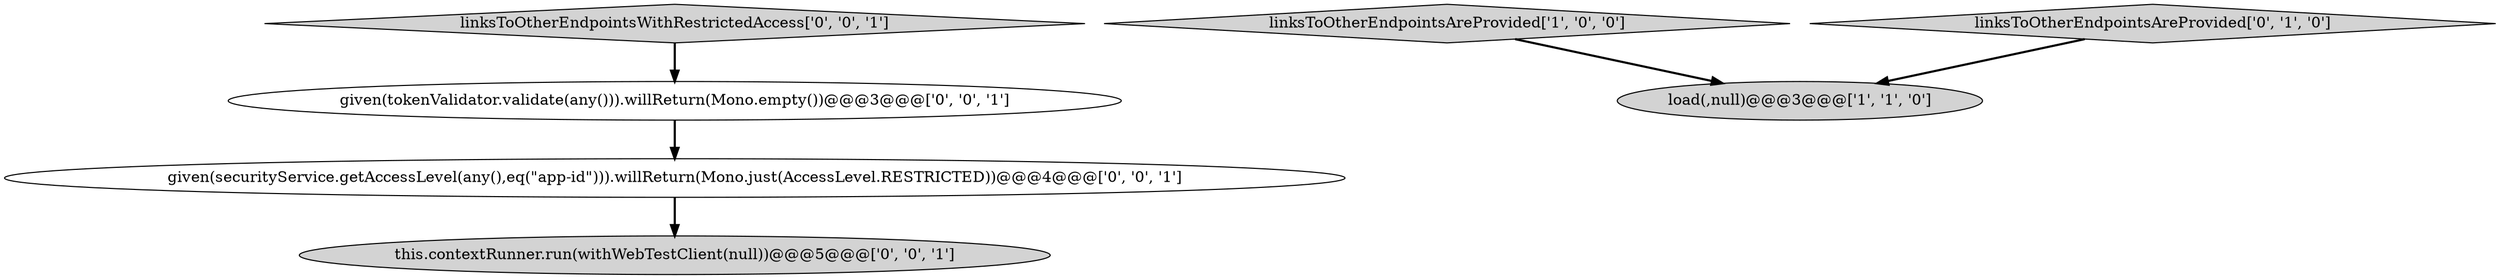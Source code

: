 digraph {
3 [style = filled, label = "given(tokenValidator.validate(any())).willReturn(Mono.empty())@@@3@@@['0', '0', '1']", fillcolor = white, shape = ellipse image = "AAA0AAABBB3BBB"];
6 [style = filled, label = "this.contextRunner.run(withWebTestClient(null))@@@5@@@['0', '0', '1']", fillcolor = lightgray, shape = ellipse image = "AAA0AAABBB3BBB"];
5 [style = filled, label = "given(securityService.getAccessLevel(any(),eq(\"app-id\"))).willReturn(Mono.just(AccessLevel.RESTRICTED))@@@4@@@['0', '0', '1']", fillcolor = white, shape = ellipse image = "AAA0AAABBB3BBB"];
4 [style = filled, label = "linksToOtherEndpointsWithRestrictedAccess['0', '0', '1']", fillcolor = lightgray, shape = diamond image = "AAA0AAABBB3BBB"];
1 [style = filled, label = "linksToOtherEndpointsAreProvided['1', '0', '0']", fillcolor = lightgray, shape = diamond image = "AAA0AAABBB1BBB"];
0 [style = filled, label = "load(,null)@@@3@@@['1', '1', '0']", fillcolor = lightgray, shape = ellipse image = "AAA0AAABBB1BBB"];
2 [style = filled, label = "linksToOtherEndpointsAreProvided['0', '1', '0']", fillcolor = lightgray, shape = diamond image = "AAA0AAABBB2BBB"];
4->3 [style = bold, label=""];
3->5 [style = bold, label=""];
2->0 [style = bold, label=""];
1->0 [style = bold, label=""];
5->6 [style = bold, label=""];
}
